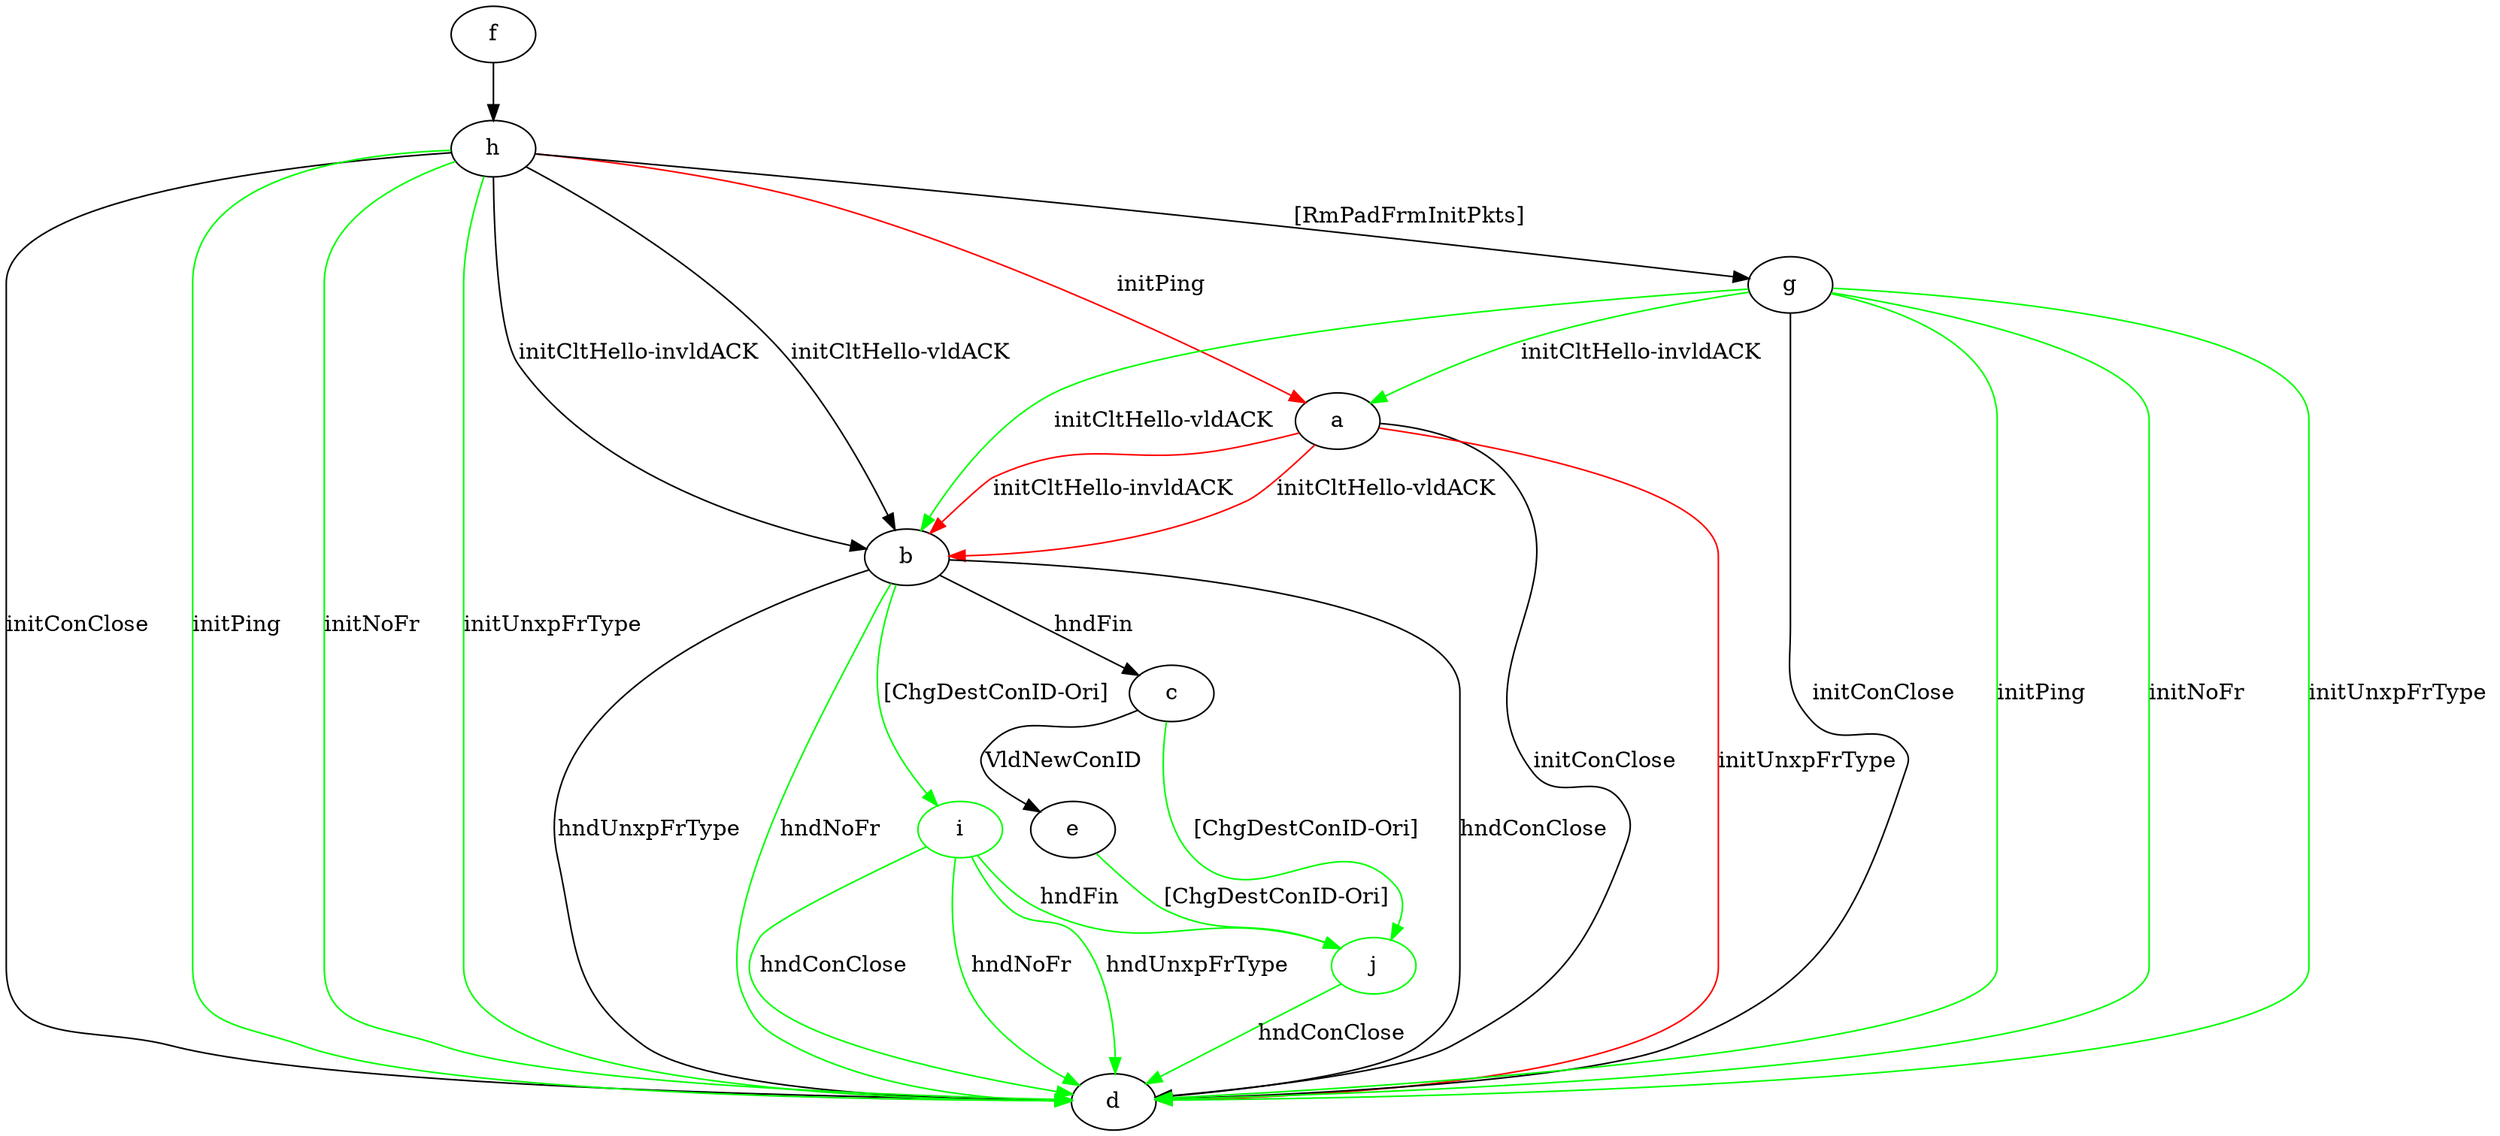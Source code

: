 digraph "" {
	a -> b	[key=0,
		color=red,
		label="initCltHello-vldACK "];
	a -> b	[key=1,
		color=red,
		label="initCltHello-invldACK "];
	a -> d	[key=0,
		label="initConClose "];
	a -> d	[key=1,
		color=red,
		label="initUnxpFrType "];
	b -> c	[key=0,
		label="hndFin "];
	b -> d	[key=0,
		label="hndConClose "];
	b -> d	[key=1,
		label="hndUnxpFrType "];
	b -> d	[key=2,
		color=green,
		label="hndNoFr "];
	i	[color=green];
	b -> i	[key=0,
		color=green,
		label="[ChgDestConID-Ori] "];
	c -> e	[key=0,
		label="VldNewConID "];
	j	[color=green];
	c -> j	[key=0,
		color=green,
		label="[ChgDestConID-Ori] "];
	e -> j	[key=0,
		color=green,
		label="[ChgDestConID-Ori] "];
	f -> h	[key=0];
	g -> a	[key=0,
		color=green,
		label="initCltHello-invldACK "];
	g -> b	[key=0,
		color=green,
		label="initCltHello-vldACK "];
	g -> d	[key=0,
		label="initConClose "];
	g -> d	[key=1,
		color=green,
		label="initPing "];
	g -> d	[key=2,
		color=green,
		label="initNoFr "];
	g -> d	[key=3,
		color=green,
		label="initUnxpFrType "];
	h -> a	[key=0,
		color=red,
		label="initPing "];
	h -> b	[key=0,
		label="initCltHello-vldACK "];
	h -> b	[key=1,
		label="initCltHello-invldACK "];
	h -> d	[key=0,
		label="initConClose "];
	h -> d	[key=1,
		color=green,
		label="initPing "];
	h -> d	[key=2,
		color=green,
		label="initNoFr "];
	h -> d	[key=3,
		color=green,
		label="initUnxpFrType "];
	h -> g	[key=0,
		label="[RmPadFrmInitPkts] "];
	i -> d	[key=0,
		color=green,
		label="hndConClose "];
	i -> d	[key=1,
		color=green,
		label="hndNoFr "];
	i -> d	[key=2,
		color=green,
		label="hndUnxpFrType "];
	i -> j	[key=0,
		color=green,
		label="hndFin "];
	j -> d	[key=0,
		color=green,
		label="hndConClose "];
}
